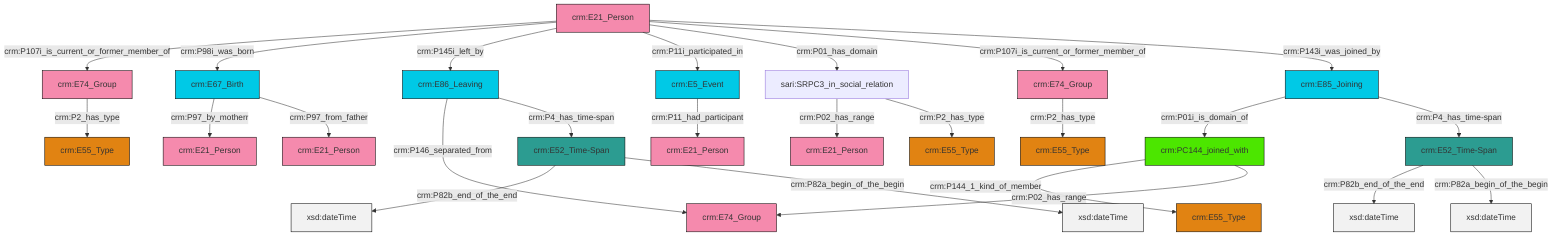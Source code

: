 graph TD
classDef Literal fill:#f2f2f2,stroke:#000000;
classDef CRM_Entity fill:#FFFFFF,stroke:#000000;
classDef Temporal_Entity fill:#00C9E6, stroke:#000000;
classDef Type fill:#E18312, stroke:#000000;
classDef Time-Span fill:#2C9C91, stroke:#000000;
classDef Appellation fill:#FFEB7F, stroke:#000000;
classDef Place fill:#008836, stroke:#000000;
classDef Persistent_Item fill:#B266B2, stroke:#000000;
classDef Conceptual_Object fill:#FFD700, stroke:#000000;
classDef Physical_Thing fill:#D2B48C, stroke:#000000;
classDef Actor fill:#f58aad, stroke:#000000;
classDef PC_Classes fill:#4ce600, stroke:#000000;
classDef Multi fill:#cccccc,stroke:#000000;

2["crm:E86_Leaving"]:::Temporal_Entity -->|crm:P146_separated_from| 3["crm:E74_Group"]:::Actor
4["crm:E52_Time-Span"]:::Time-Span -->|crm:P82b_end_of_the_end| 5[xsd:dateTime]:::Literal
12["sari:SRPC3_in_social_relation"]:::Default -->|crm:P02_has_range| 8["crm:E21_Person"]:::Actor
13["crm:E21_Person"]:::Actor -->|crm:P107i_is_current_or_former_member_of| 14["crm:E74_Group"]:::Actor
12["sari:SRPC3_in_social_relation"]:::Default -->|crm:P2_has_type| 0["crm:E55_Type"]:::Type
15["crm:E85_Joining"]:::Temporal_Entity -->|crm:P01i_is_domain_of| 10["crm:PC144_joined_with"]:::PC_Classes
13["crm:E21_Person"]:::Actor -->|crm:P98i_was_born| 6["crm:E67_Birth"]:::Temporal_Entity
13["crm:E21_Person"]:::Actor -->|crm:P145i_left_by| 2["crm:E86_Leaving"]:::Temporal_Entity
13["crm:E21_Person"]:::Actor -->|crm:P11i_participated_in| 18["crm:E5_Event"]:::Temporal_Entity
4["crm:E52_Time-Span"]:::Time-Span -->|crm:P82a_begin_of_the_begin| 20[xsd:dateTime]:::Literal
16["crm:E74_Group"]:::Actor -->|crm:P2_has_type| 22["crm:E55_Type"]:::Type
2["crm:E86_Leaving"]:::Temporal_Entity -->|crm:P4_has_time-span| 23["crm:E52_Time-Span"]:::Time-Span
13["crm:E21_Person"]:::Actor -->|crm:P01_has_domain| 12["sari:SRPC3_in_social_relation"]:::Default
13["crm:E21_Person"]:::Actor -->|crm:P107i_is_current_or_former_member_of| 16["crm:E74_Group"]:::Actor
23["crm:E52_Time-Span"]:::Time-Span -->|crm:P82b_end_of_the_end| 26[xsd:dateTime]:::Literal
10["crm:PC144_joined_with"]:::PC_Classes -->|crm:P144_1_kind_of_member| 24["crm:E55_Type"]:::Type
18["crm:E5_Event"]:::Temporal_Entity -->|crm:P11_had_participant| 32["crm:E21_Person"]:::Actor
14["crm:E74_Group"]:::Actor -->|crm:P2_has_type| 27["crm:E55_Type"]:::Type
15["crm:E85_Joining"]:::Temporal_Entity -->|crm:P4_has_time-span| 4["crm:E52_Time-Span"]:::Time-Span
13["crm:E21_Person"]:::Actor -->|crm:P143i_was_joined_by| 15["crm:E85_Joining"]:::Temporal_Entity
23["crm:E52_Time-Span"]:::Time-Span -->|crm:P82a_begin_of_the_begin| 44[xsd:dateTime]:::Literal
6["crm:E67_Birth"]:::Temporal_Entity -->|crm:P97_by_motherr| 30["crm:E21_Person"]:::Actor
6["crm:E67_Birth"]:::Temporal_Entity -->|crm:P97_from_father| 40["crm:E21_Person"]:::Actor
10["crm:PC144_joined_with"]:::PC_Classes -->|crm:P02_has_range| 3["crm:E74_Group"]:::Actor